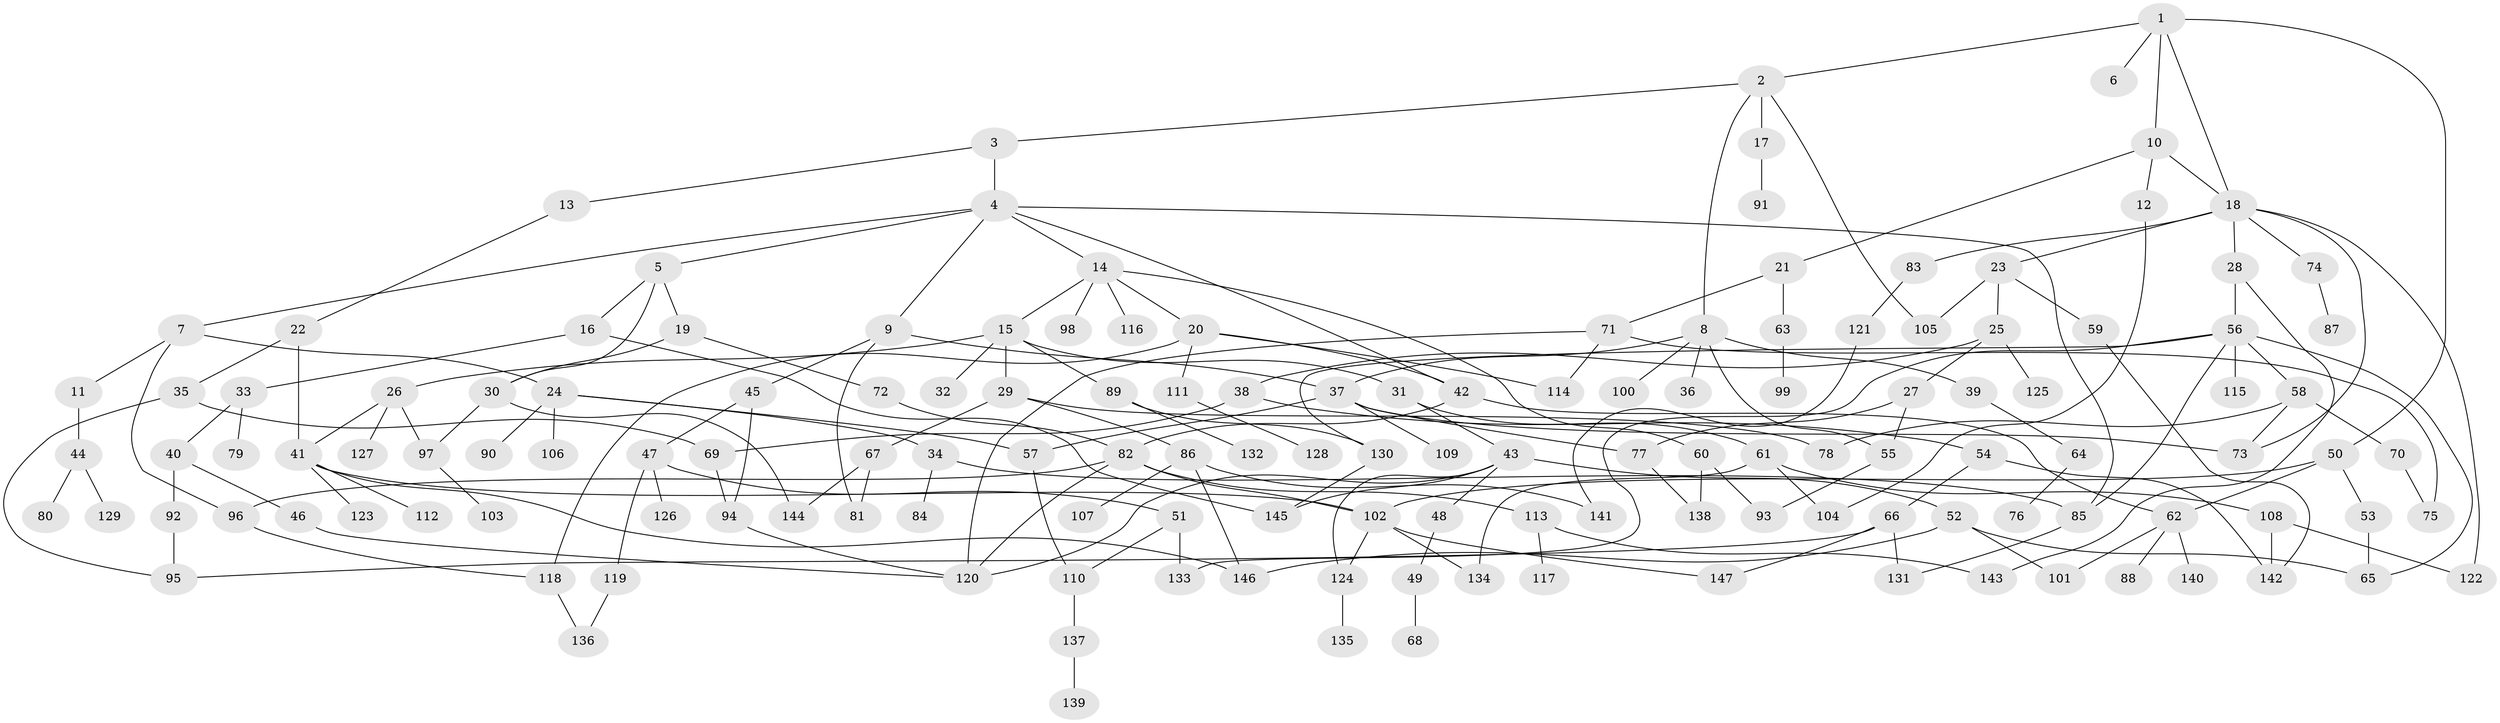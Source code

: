 // Generated by graph-tools (version 1.1) at 2025/49/03/09/25 03:49:25]
// undirected, 147 vertices, 202 edges
graph export_dot {
graph [start="1"]
  node [color=gray90,style=filled];
  1;
  2;
  3;
  4;
  5;
  6;
  7;
  8;
  9;
  10;
  11;
  12;
  13;
  14;
  15;
  16;
  17;
  18;
  19;
  20;
  21;
  22;
  23;
  24;
  25;
  26;
  27;
  28;
  29;
  30;
  31;
  32;
  33;
  34;
  35;
  36;
  37;
  38;
  39;
  40;
  41;
  42;
  43;
  44;
  45;
  46;
  47;
  48;
  49;
  50;
  51;
  52;
  53;
  54;
  55;
  56;
  57;
  58;
  59;
  60;
  61;
  62;
  63;
  64;
  65;
  66;
  67;
  68;
  69;
  70;
  71;
  72;
  73;
  74;
  75;
  76;
  77;
  78;
  79;
  80;
  81;
  82;
  83;
  84;
  85;
  86;
  87;
  88;
  89;
  90;
  91;
  92;
  93;
  94;
  95;
  96;
  97;
  98;
  99;
  100;
  101;
  102;
  103;
  104;
  105;
  106;
  107;
  108;
  109;
  110;
  111;
  112;
  113;
  114;
  115;
  116;
  117;
  118;
  119;
  120;
  121;
  122;
  123;
  124;
  125;
  126;
  127;
  128;
  129;
  130;
  131;
  132;
  133;
  134;
  135;
  136;
  137;
  138;
  139;
  140;
  141;
  142;
  143;
  144;
  145;
  146;
  147;
  1 -- 2;
  1 -- 6;
  1 -- 10;
  1 -- 50;
  1 -- 18;
  2 -- 3;
  2 -- 8;
  2 -- 17;
  2 -- 105;
  3 -- 4;
  3 -- 13;
  4 -- 5;
  4 -- 7;
  4 -- 9;
  4 -- 14;
  4 -- 85;
  4 -- 42;
  5 -- 16;
  5 -- 19;
  5 -- 30;
  7 -- 11;
  7 -- 24;
  7 -- 96;
  8 -- 36;
  8 -- 37;
  8 -- 39;
  8 -- 55;
  8 -- 100;
  9 -- 45;
  9 -- 81;
  9 -- 37;
  10 -- 12;
  10 -- 18;
  10 -- 21;
  11 -- 44;
  12 -- 104;
  13 -- 22;
  14 -- 15;
  14 -- 20;
  14 -- 60;
  14 -- 98;
  14 -- 116;
  15 -- 26;
  15 -- 29;
  15 -- 31;
  15 -- 32;
  15 -- 89;
  16 -- 33;
  16 -- 145;
  17 -- 91;
  18 -- 23;
  18 -- 28;
  18 -- 74;
  18 -- 83;
  18 -- 122;
  18 -- 73;
  19 -- 72;
  19 -- 30;
  20 -- 42;
  20 -- 111;
  20 -- 114;
  20 -- 118;
  21 -- 63;
  21 -- 71;
  22 -- 35;
  22 -- 41;
  23 -- 25;
  23 -- 59;
  23 -- 105;
  24 -- 34;
  24 -- 90;
  24 -- 106;
  24 -- 57;
  25 -- 27;
  25 -- 38;
  25 -- 125;
  26 -- 127;
  26 -- 97;
  26 -- 41;
  27 -- 77;
  27 -- 55;
  28 -- 56;
  28 -- 143;
  29 -- 67;
  29 -- 86;
  29 -- 78;
  30 -- 97;
  30 -- 144;
  31 -- 43;
  31 -- 61;
  33 -- 40;
  33 -- 79;
  34 -- 84;
  34 -- 85;
  35 -- 69;
  35 -- 95;
  37 -- 57;
  37 -- 109;
  37 -- 73;
  37 -- 77;
  38 -- 54;
  38 -- 69;
  39 -- 64;
  40 -- 46;
  40 -- 92;
  41 -- 112;
  41 -- 123;
  41 -- 146;
  41 -- 102;
  42 -- 62;
  42 -- 82;
  43 -- 48;
  43 -- 52;
  43 -- 124;
  43 -- 120;
  43 -- 145;
  44 -- 80;
  44 -- 129;
  45 -- 47;
  45 -- 94;
  46 -- 120;
  47 -- 51;
  47 -- 119;
  47 -- 126;
  48 -- 49;
  49 -- 68;
  50 -- 53;
  50 -- 102;
  50 -- 62;
  51 -- 110;
  51 -- 133;
  52 -- 65;
  52 -- 101;
  52 -- 146;
  53 -- 65;
  54 -- 66;
  54 -- 142;
  55 -- 93;
  56 -- 58;
  56 -- 85;
  56 -- 115;
  56 -- 130;
  56 -- 133;
  56 -- 65;
  57 -- 110;
  58 -- 70;
  58 -- 73;
  58 -- 78;
  59 -- 142;
  60 -- 93;
  60 -- 138;
  61 -- 108;
  61 -- 134;
  61 -- 104;
  62 -- 88;
  62 -- 101;
  62 -- 140;
  63 -- 99;
  64 -- 76;
  66 -- 147;
  66 -- 131;
  66 -- 95;
  67 -- 144;
  67 -- 81;
  69 -- 94;
  70 -- 75;
  71 -- 75;
  71 -- 114;
  71 -- 120;
  72 -- 82;
  74 -- 87;
  77 -- 138;
  82 -- 102;
  82 -- 113;
  82 -- 120;
  82 -- 96;
  83 -- 121;
  85 -- 131;
  86 -- 107;
  86 -- 141;
  86 -- 146;
  89 -- 132;
  89 -- 130;
  92 -- 95;
  94 -- 120;
  96 -- 118;
  97 -- 103;
  102 -- 124;
  102 -- 134;
  102 -- 147;
  108 -- 122;
  108 -- 142;
  110 -- 137;
  111 -- 128;
  113 -- 117;
  113 -- 143;
  118 -- 136;
  119 -- 136;
  121 -- 141;
  124 -- 135;
  130 -- 145;
  137 -- 139;
}
